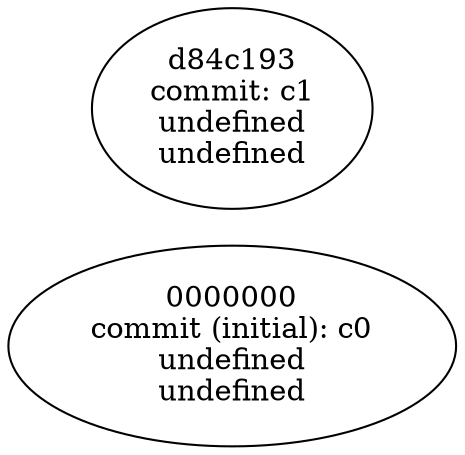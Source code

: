 digraph GitGraph {
rankdir=LR;
"0000000000000000000000000000000000000000 d84c19358b3545a4f0edf1329cf89d9f62fc6f8a Melkor <gadhiev-2019@bk.ru> 1696673711 +0300" [label="0000000\ncommit (initial): c0\nundefined\nundefined"];
"d84c19358b3545a4f0edf1329cf89d9f62fc6f8a 122b95ae7fa78799bef5006309c472153f75801d Melkor <gadhiev-2019@bk.ru> 1696674143 +0300" [label="d84c193\ncommit: c1\nundefined\nundefined"];
}